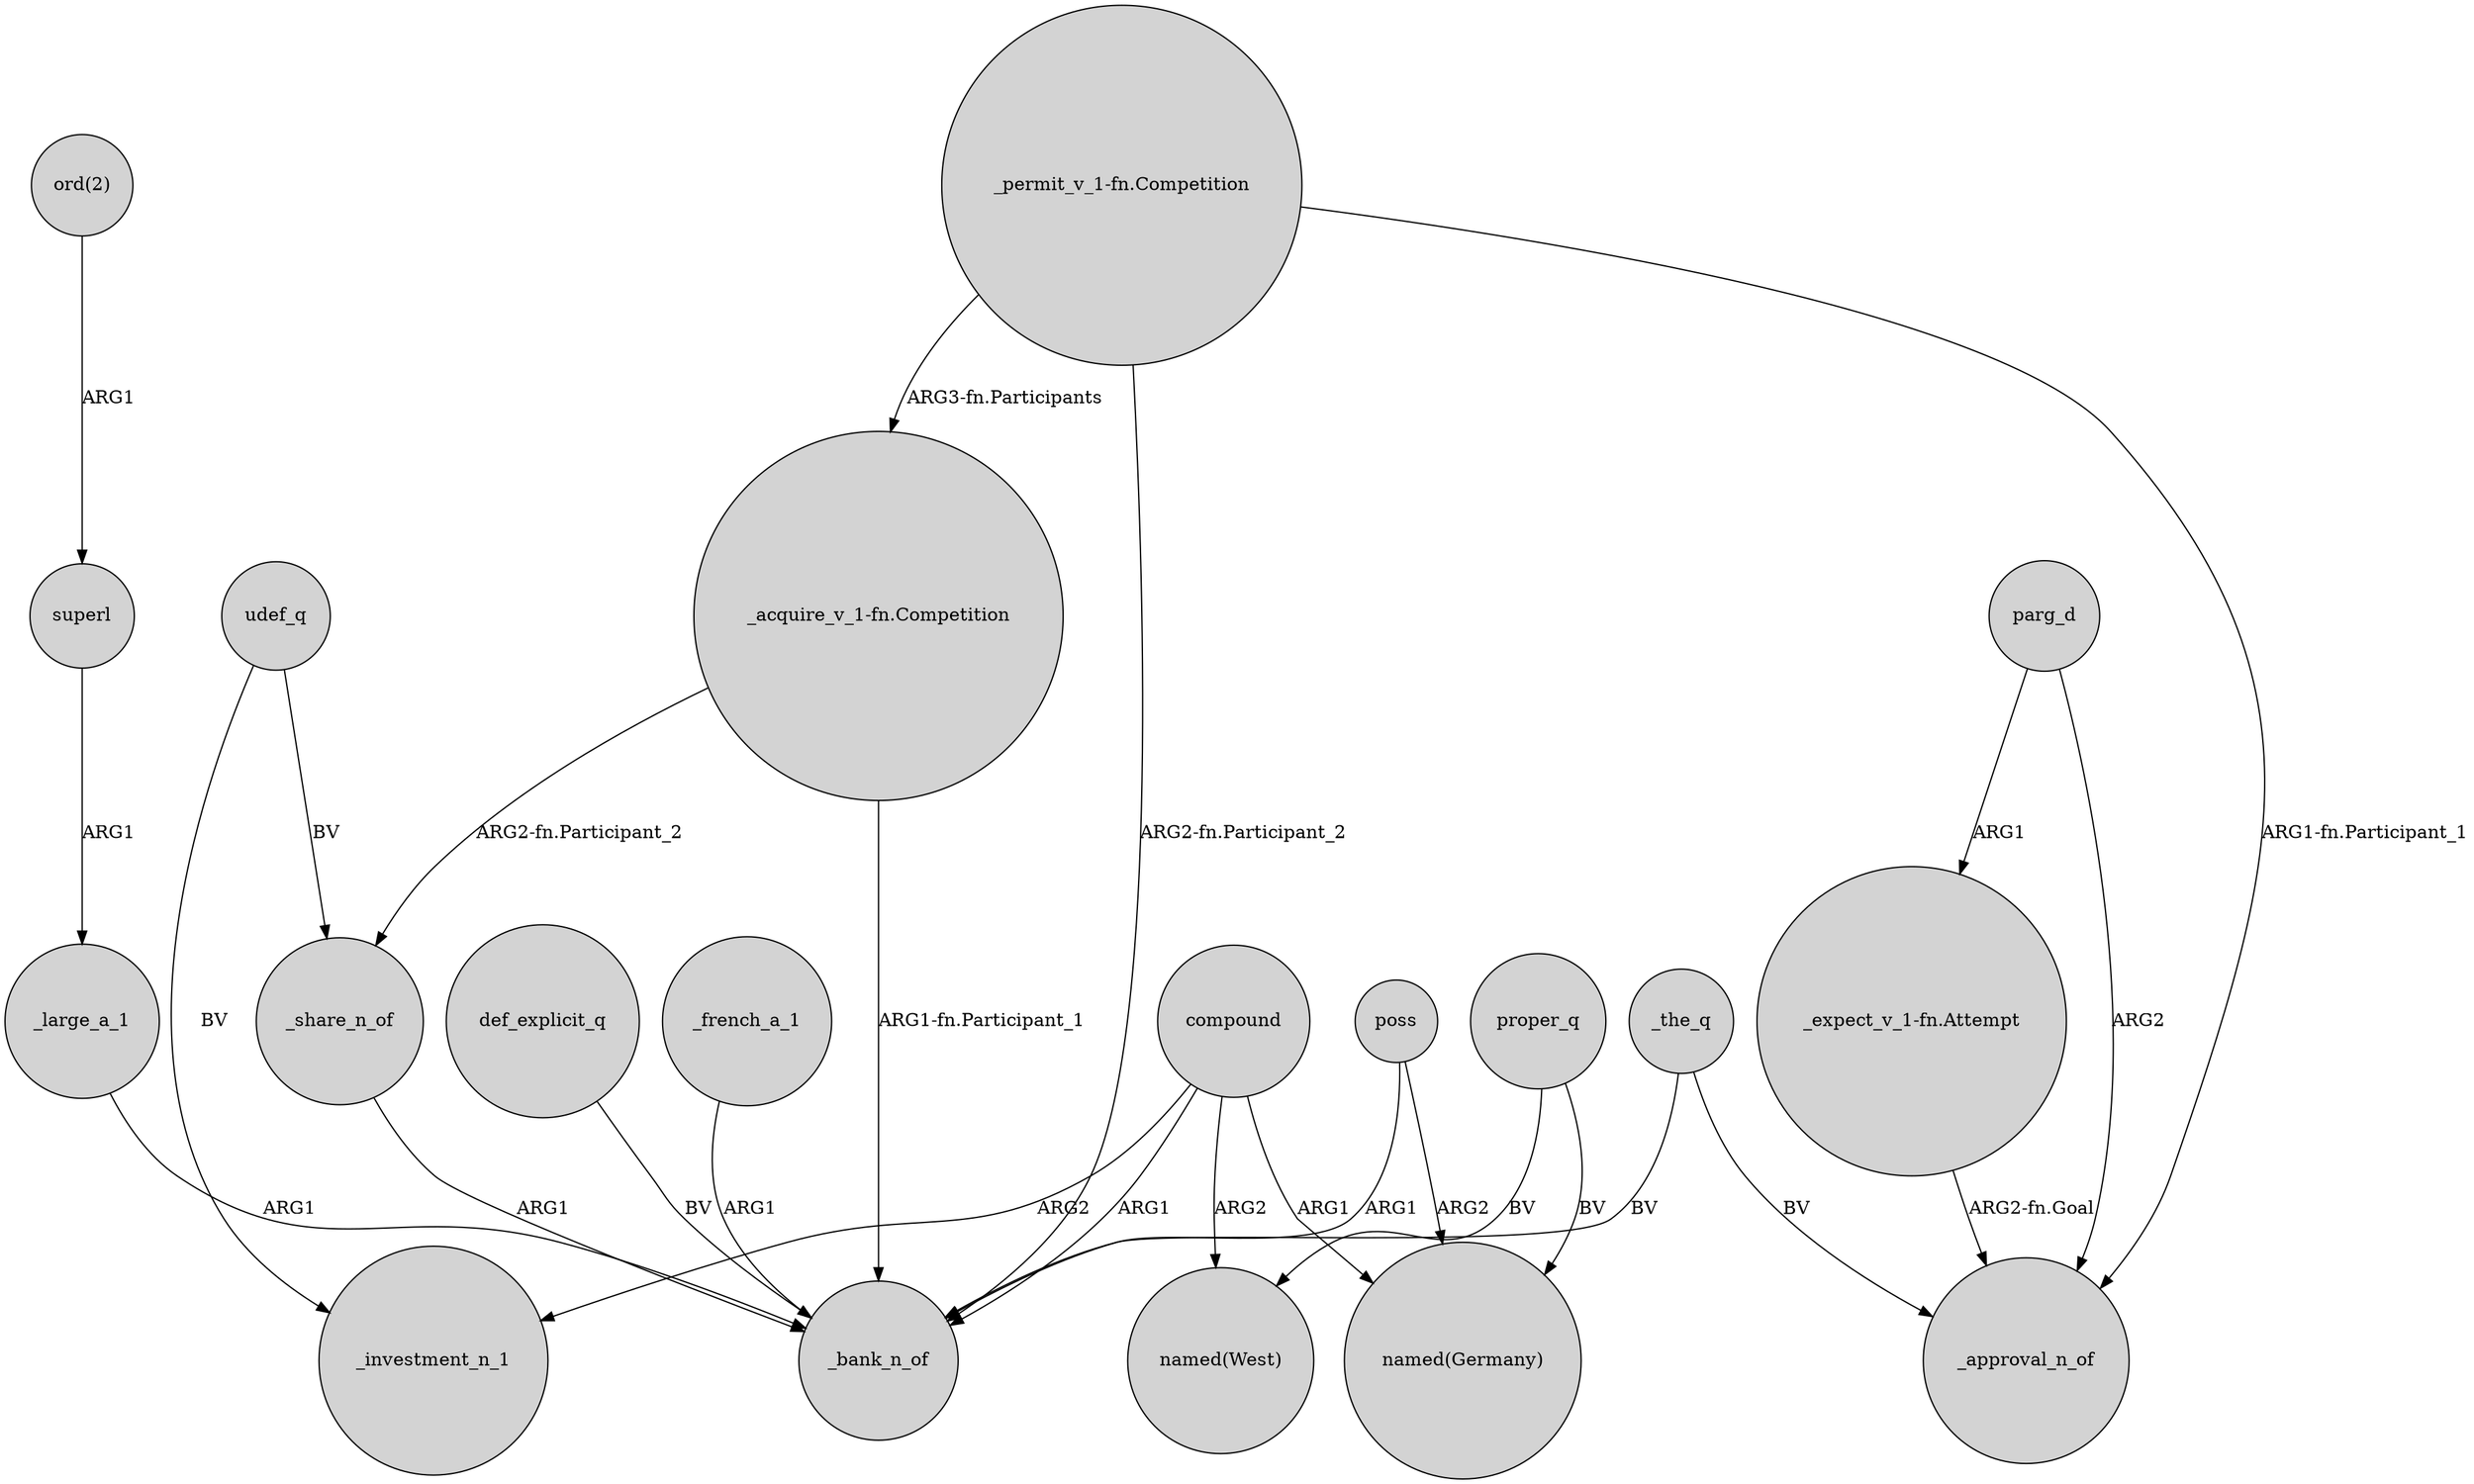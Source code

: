digraph {
	node [shape=circle style=filled]
	_the_q -> _bank_n_of [label=BV]
	_large_a_1 -> _bank_n_of [label=ARG1]
	def_explicit_q -> _bank_n_of [label=BV]
	compound -> _investment_n_1 [label=ARG2]
	compound -> _bank_n_of [label=ARG1]
	parg_d -> _approval_n_of [label=ARG2]
	"_permit_v_1-fn.Competition" -> _approval_n_of [label="ARG1-fn.Participant_1"]
	"_acquire_v_1-fn.Competition" -> _share_n_of [label="ARG2-fn.Participant_2"]
	"_permit_v_1-fn.Competition" -> _bank_n_of [label="ARG2-fn.Participant_2"]
	poss -> _bank_n_of [label=ARG1]
	compound -> "named(West)" [label=ARG2]
	compound -> "named(Germany)" [label=ARG1]
	poss -> "named(Germany)" [label=ARG2]
	_french_a_1 -> _bank_n_of [label=ARG1]
	"ord(2)" -> superl [label=ARG1]
	udef_q -> _share_n_of [label=BV]
	proper_q -> "named(West)" [label=BV]
	_the_q -> _approval_n_of [label=BV]
	_share_n_of -> _bank_n_of [label=ARG1]
	udef_q -> _investment_n_1 [label=BV]
	"_expect_v_1-fn.Attempt" -> _approval_n_of [label="ARG2-fn.Goal"]
	"_acquire_v_1-fn.Competition" -> _bank_n_of [label="ARG1-fn.Participant_1"]
	superl -> _large_a_1 [label=ARG1]
	"_permit_v_1-fn.Competition" -> "_acquire_v_1-fn.Competition" [label="ARG3-fn.Participants"]
	parg_d -> "_expect_v_1-fn.Attempt" [label=ARG1]
	proper_q -> "named(Germany)" [label=BV]
}

